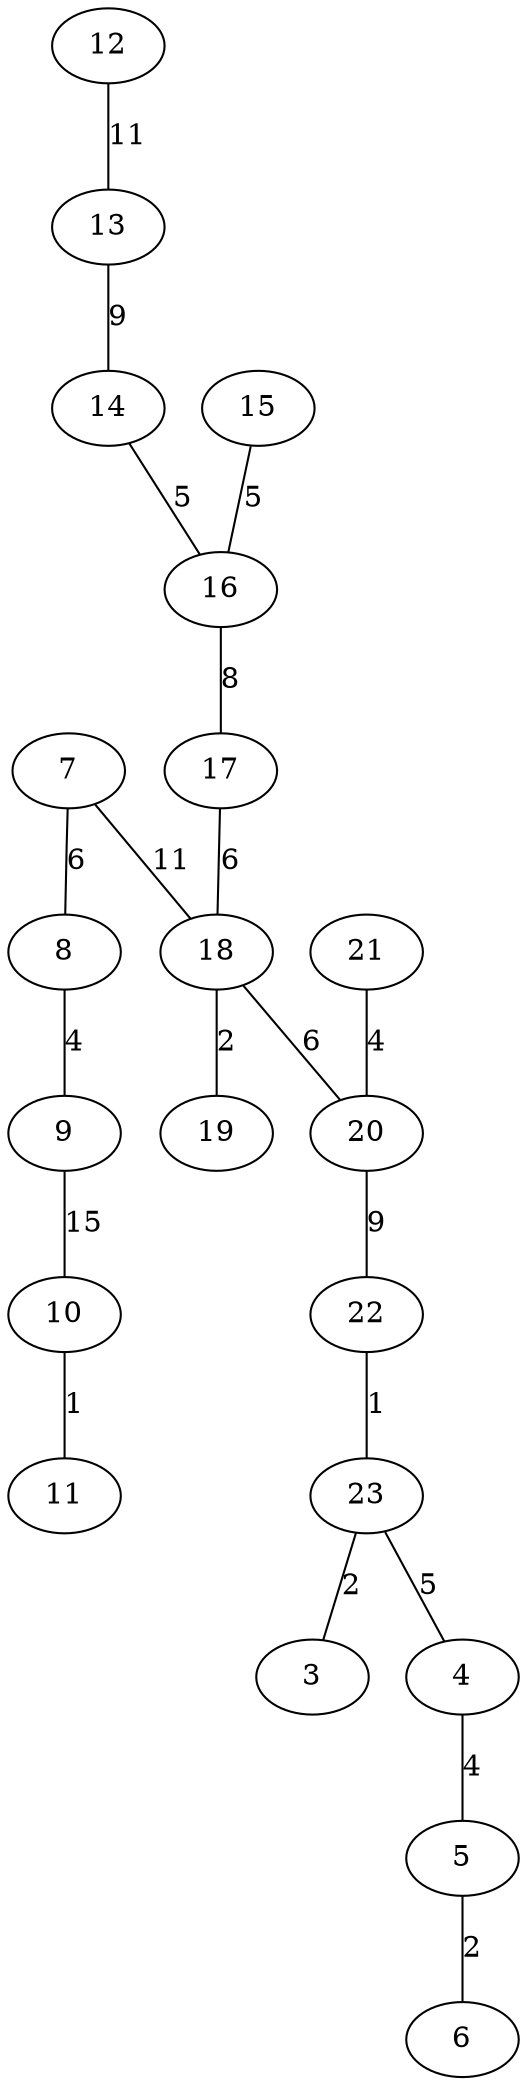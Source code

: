graph G {
22 -- 23 [label="1"];
10 -- 11 [label="1"];
18 -- 19 [label="2"];
23 -- 3 [label="2"];
5 -- 6 [label="2"];
21 -- 20 [label="4"];
4 -- 5 [label="4"];
8 -- 9 [label="4"];
14 -- 16 [label="5"];
15 -- 16 [label="5"];
23 -- 4 [label="5"];
17 -- 18 [label="6"];
18 -- 20 [label="6"];
7 -- 8 [label="6"];
16 -- 17 [label="8"];
13 -- 14 [label="9"];
20 -- 22 [label="9"];
12 -- 13 [label="11"];
7 -- 18 [label="11"];
9 -- 10 [label="15"];
}
